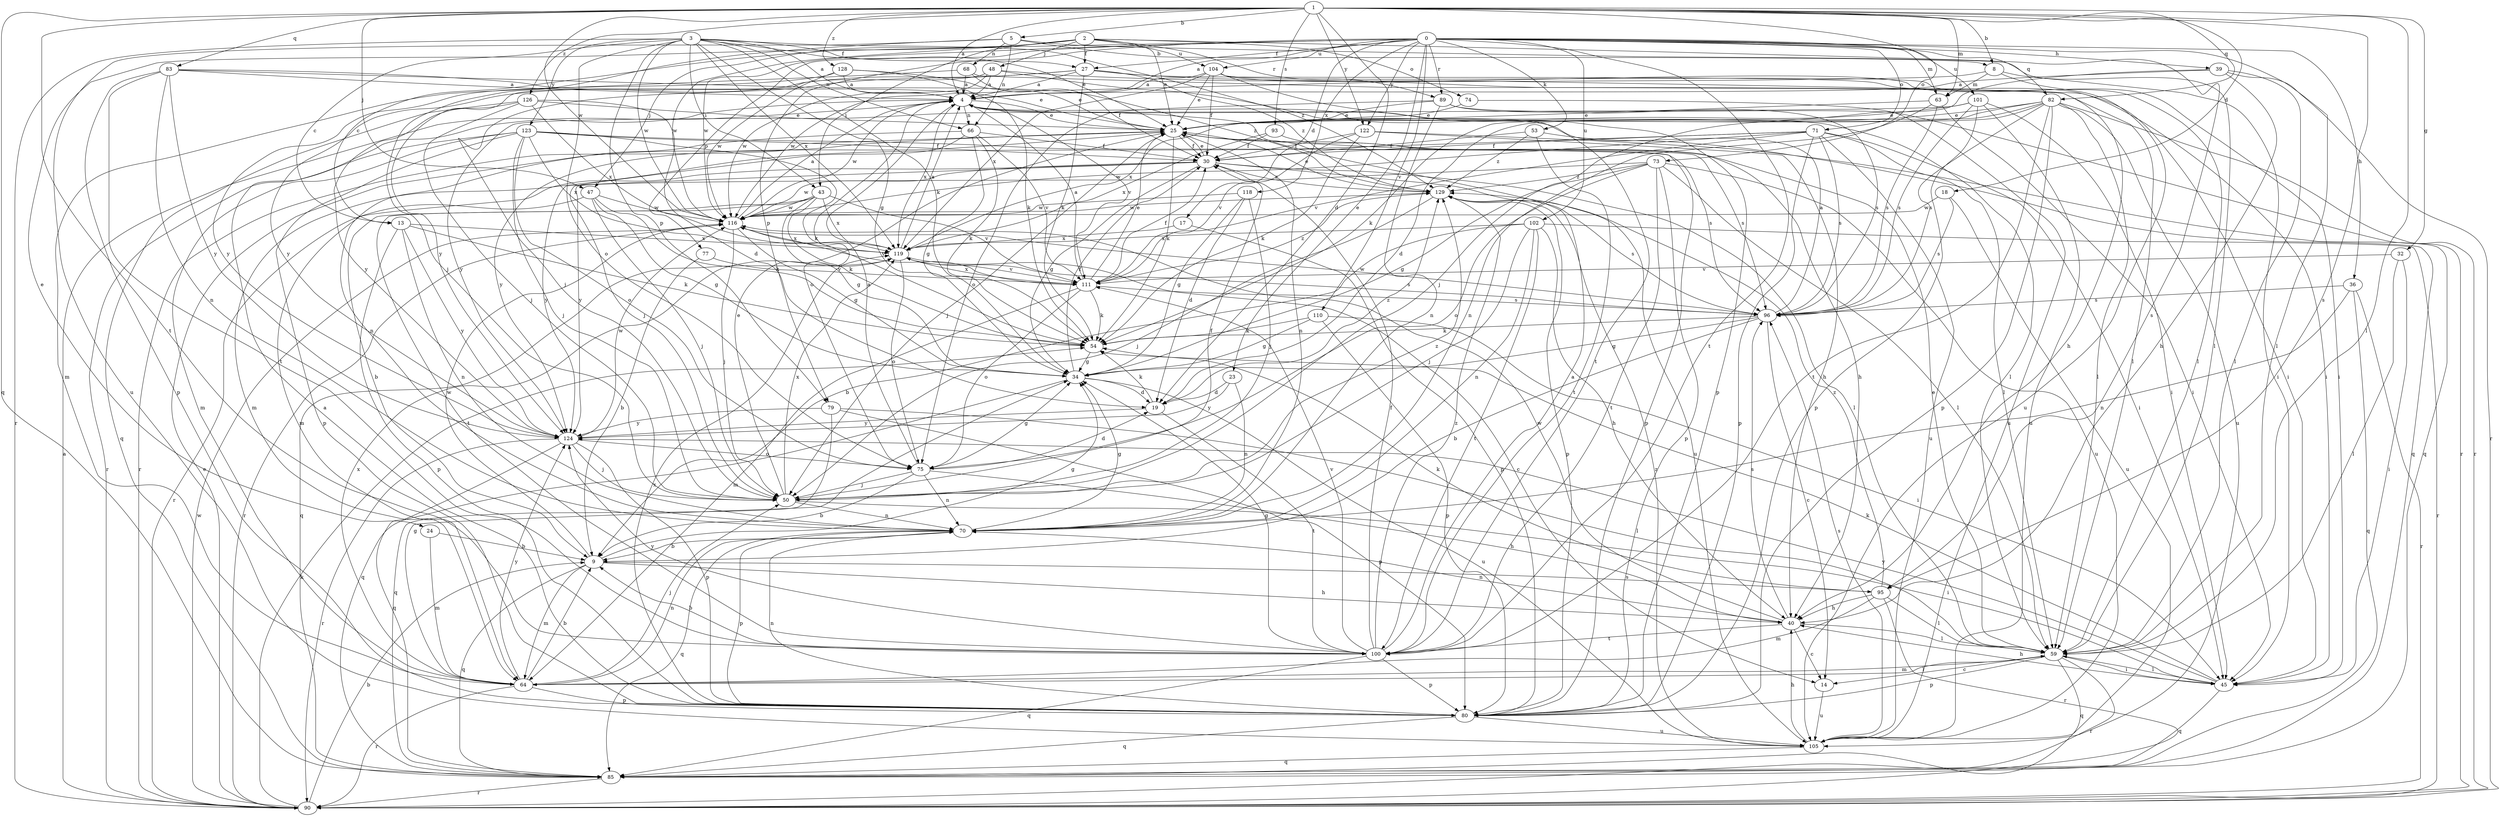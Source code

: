 strict digraph  {
0;
1;
2;
3;
4;
5;
8;
9;
13;
14;
17;
18;
19;
23;
24;
25;
27;
30;
32;
34;
36;
39;
40;
43;
45;
47;
48;
50;
53;
54;
59;
63;
64;
66;
68;
70;
71;
73;
74;
75;
77;
79;
80;
82;
83;
85;
89;
90;
93;
95;
96;
100;
101;
102;
104;
105;
110;
111;
116;
118;
119;
122;
123;
124;
126;
128;
129;
0 -> 4  [label=a];
0 -> 13  [label=c];
0 -> 17  [label=d];
0 -> 23  [label=e];
0 -> 27  [label=f];
0 -> 36  [label=h];
0 -> 39  [label=h];
0 -> 53  [label=k];
0 -> 59  [label=l];
0 -> 63  [label=m];
0 -> 71  [label=o];
0 -> 77  [label=p];
0 -> 79  [label=p];
0 -> 82  [label=q];
0 -> 89  [label=r];
0 -> 100  [label=t];
0 -> 101  [label=u];
0 -> 102  [label=u];
0 -> 104  [label=u];
0 -> 110  [label=v];
0 -> 116  [label=w];
0 -> 118  [label=x];
0 -> 122  [label=y];
1 -> 4  [label=a];
1 -> 5  [label=b];
1 -> 8  [label=b];
1 -> 18  [label=d];
1 -> 19  [label=d];
1 -> 32  [label=g];
1 -> 47  [label=j];
1 -> 59  [label=l];
1 -> 63  [label=m];
1 -> 73  [label=o];
1 -> 82  [label=q];
1 -> 83  [label=q];
1 -> 85  [label=q];
1 -> 93  [label=s];
1 -> 95  [label=s];
1 -> 100  [label=t];
1 -> 116  [label=w];
1 -> 122  [label=y];
1 -> 126  [label=z];
1 -> 128  [label=z];
2 -> 24  [label=e];
2 -> 25  [label=e];
2 -> 27  [label=f];
2 -> 43  [label=i];
2 -> 47  [label=j];
2 -> 48  [label=j];
2 -> 74  [label=o];
2 -> 89  [label=r];
2 -> 95  [label=s];
2 -> 104  [label=u];
2 -> 116  [label=w];
3 -> 4  [label=a];
3 -> 13  [label=c];
3 -> 25  [label=e];
3 -> 27  [label=f];
3 -> 34  [label=g];
3 -> 43  [label=i];
3 -> 54  [label=k];
3 -> 66  [label=n];
3 -> 75  [label=o];
3 -> 79  [label=p];
3 -> 90  [label=r];
3 -> 116  [label=w];
3 -> 119  [label=x];
3 -> 123  [label=y];
3 -> 129  [label=z];
4 -> 25  [label=e];
4 -> 59  [label=l];
4 -> 66  [label=n];
4 -> 75  [label=o];
4 -> 111  [label=v];
4 -> 116  [label=w];
4 -> 119  [label=x];
5 -> 8  [label=b];
5 -> 50  [label=j];
5 -> 59  [label=l];
5 -> 66  [label=n];
5 -> 68  [label=n];
5 -> 105  [label=u];
8 -> 45  [label=i];
8 -> 63  [label=m];
8 -> 105  [label=u];
8 -> 116  [label=w];
9 -> 34  [label=g];
9 -> 40  [label=h];
9 -> 64  [label=m];
9 -> 85  [label=q];
9 -> 95  [label=s];
9 -> 116  [label=w];
13 -> 54  [label=k];
13 -> 70  [label=n];
13 -> 80  [label=p];
13 -> 119  [label=x];
13 -> 124  [label=y];
14 -> 105  [label=u];
17 -> 80  [label=p];
17 -> 119  [label=x];
18 -> 96  [label=s];
18 -> 105  [label=u];
18 -> 116  [label=w];
19 -> 54  [label=k];
19 -> 100  [label=t];
19 -> 124  [label=y];
19 -> 129  [label=z];
23 -> 19  [label=d];
23 -> 70  [label=n];
23 -> 124  [label=y];
24 -> 9  [label=b];
24 -> 64  [label=m];
25 -> 30  [label=f];
25 -> 50  [label=j];
25 -> 54  [label=k];
25 -> 70  [label=n];
25 -> 80  [label=p];
25 -> 90  [label=r];
25 -> 96  [label=s];
25 -> 124  [label=y];
27 -> 4  [label=a];
27 -> 40  [label=h];
27 -> 45  [label=i];
27 -> 50  [label=j];
27 -> 54  [label=k];
27 -> 124  [label=y];
27 -> 129  [label=z];
30 -> 25  [label=e];
30 -> 34  [label=g];
30 -> 59  [label=l];
30 -> 64  [label=m];
30 -> 105  [label=u];
30 -> 116  [label=w];
30 -> 124  [label=y];
30 -> 129  [label=z];
32 -> 45  [label=i];
32 -> 59  [label=l];
32 -> 111  [label=v];
34 -> 19  [label=d];
34 -> 30  [label=f];
34 -> 85  [label=q];
34 -> 105  [label=u];
36 -> 70  [label=n];
36 -> 85  [label=q];
36 -> 90  [label=r];
36 -> 96  [label=s];
39 -> 4  [label=a];
39 -> 40  [label=h];
39 -> 50  [label=j];
39 -> 59  [label=l];
39 -> 90  [label=r];
40 -> 14  [label=c];
40 -> 59  [label=l];
40 -> 70  [label=n];
40 -> 96  [label=s];
40 -> 100  [label=t];
40 -> 116  [label=w];
43 -> 9  [label=b];
43 -> 34  [label=g];
43 -> 54  [label=k];
43 -> 100  [label=t];
43 -> 111  [label=v];
43 -> 116  [label=w];
43 -> 119  [label=x];
45 -> 40  [label=h];
45 -> 54  [label=k];
45 -> 59  [label=l];
45 -> 85  [label=q];
45 -> 124  [label=y];
47 -> 34  [label=g];
47 -> 50  [label=j];
47 -> 54  [label=k];
47 -> 90  [label=r];
47 -> 116  [label=w];
48 -> 4  [label=a];
48 -> 45  [label=i];
48 -> 100  [label=t];
48 -> 116  [label=w];
48 -> 124  [label=y];
50 -> 25  [label=e];
50 -> 30  [label=f];
50 -> 45  [label=i];
50 -> 70  [label=n];
50 -> 119  [label=x];
50 -> 129  [label=z];
53 -> 30  [label=f];
53 -> 85  [label=q];
53 -> 100  [label=t];
53 -> 129  [label=z];
54 -> 34  [label=g];
59 -> 14  [label=c];
59 -> 25  [label=e];
59 -> 45  [label=i];
59 -> 64  [label=m];
59 -> 80  [label=p];
59 -> 85  [label=q];
59 -> 90  [label=r];
63 -> 25  [label=e];
63 -> 45  [label=i];
63 -> 70  [label=n];
63 -> 96  [label=s];
64 -> 9  [label=b];
64 -> 34  [label=g];
64 -> 50  [label=j];
64 -> 59  [label=l];
64 -> 70  [label=n];
64 -> 80  [label=p];
64 -> 90  [label=r];
64 -> 119  [label=x];
64 -> 124  [label=y];
66 -> 30  [label=f];
66 -> 34  [label=g];
66 -> 50  [label=j];
66 -> 54  [label=k];
66 -> 70  [label=n];
66 -> 111  [label=v];
68 -> 4  [label=a];
68 -> 30  [label=f];
68 -> 59  [label=l];
68 -> 64  [label=m];
70 -> 9  [label=b];
70 -> 34  [label=g];
70 -> 80  [label=p];
70 -> 85  [label=q];
71 -> 30  [label=f];
71 -> 45  [label=i];
71 -> 59  [label=l];
71 -> 64  [label=m];
71 -> 80  [label=p];
71 -> 96  [label=s];
71 -> 105  [label=u];
71 -> 111  [label=v];
71 -> 116  [label=w];
73 -> 34  [label=g];
73 -> 59  [label=l];
73 -> 75  [label=o];
73 -> 80  [label=p];
73 -> 100  [label=t];
73 -> 105  [label=u];
73 -> 124  [label=y];
73 -> 129  [label=z];
74 -> 25  [label=e];
74 -> 105  [label=u];
75 -> 4  [label=a];
75 -> 9  [label=b];
75 -> 19  [label=d];
75 -> 34  [label=g];
75 -> 40  [label=h];
75 -> 50  [label=j];
75 -> 70  [label=n];
77 -> 9  [label=b];
77 -> 111  [label=v];
79 -> 59  [label=l];
79 -> 80  [label=p];
79 -> 85  [label=q];
79 -> 124  [label=y];
80 -> 4  [label=a];
80 -> 70  [label=n];
80 -> 85  [label=q];
80 -> 105  [label=u];
80 -> 119  [label=x];
82 -> 19  [label=d];
82 -> 25  [label=e];
82 -> 54  [label=k];
82 -> 59  [label=l];
82 -> 80  [label=p];
82 -> 90  [label=r];
82 -> 96  [label=s];
82 -> 100  [label=t];
82 -> 105  [label=u];
82 -> 119  [label=x];
83 -> 4  [label=a];
83 -> 25  [label=e];
83 -> 70  [label=n];
83 -> 80  [label=p];
83 -> 100  [label=t];
83 -> 124  [label=y];
83 -> 129  [label=z];
85 -> 90  [label=r];
89 -> 25  [label=e];
89 -> 70  [label=n];
89 -> 75  [label=o];
89 -> 90  [label=r];
89 -> 96  [label=s];
90 -> 4  [label=a];
90 -> 9  [label=b];
90 -> 25  [label=e];
90 -> 54  [label=k];
90 -> 116  [label=w];
93 -> 30  [label=f];
93 -> 40  [label=h];
93 -> 119  [label=x];
95 -> 40  [label=h];
95 -> 54  [label=k];
95 -> 59  [label=l];
95 -> 64  [label=m];
95 -> 90  [label=r];
95 -> 129  [label=z];
96 -> 4  [label=a];
96 -> 9  [label=b];
96 -> 14  [label=c];
96 -> 34  [label=g];
96 -> 54  [label=k];
96 -> 116  [label=w];
100 -> 4  [label=a];
100 -> 9  [label=b];
100 -> 30  [label=f];
100 -> 34  [label=g];
100 -> 80  [label=p];
100 -> 85  [label=q];
100 -> 111  [label=v];
100 -> 124  [label=y];
100 -> 129  [label=z];
101 -> 25  [label=e];
101 -> 45  [label=i];
101 -> 80  [label=p];
101 -> 96  [label=s];
101 -> 105  [label=u];
101 -> 124  [label=y];
102 -> 9  [label=b];
102 -> 40  [label=h];
102 -> 50  [label=j];
102 -> 70  [label=n];
102 -> 90  [label=r];
102 -> 100  [label=t];
102 -> 119  [label=x];
104 -> 4  [label=a];
104 -> 25  [label=e];
104 -> 30  [label=f];
104 -> 45  [label=i];
104 -> 59  [label=l];
104 -> 80  [label=p];
104 -> 119  [label=x];
105 -> 40  [label=h];
105 -> 85  [label=q];
105 -> 96  [label=s];
105 -> 129  [label=z];
110 -> 34  [label=g];
110 -> 45  [label=i];
110 -> 54  [label=k];
110 -> 80  [label=p];
111 -> 4  [label=a];
111 -> 25  [label=e];
111 -> 30  [label=f];
111 -> 54  [label=k];
111 -> 64  [label=m];
111 -> 75  [label=o];
111 -> 96  [label=s];
111 -> 119  [label=x];
111 -> 129  [label=z];
116 -> 4  [label=a];
116 -> 34  [label=g];
116 -> 50  [label=j];
116 -> 90  [label=r];
116 -> 111  [label=v];
116 -> 119  [label=x];
118 -> 19  [label=d];
118 -> 34  [label=g];
118 -> 50  [label=j];
118 -> 116  [label=w];
119 -> 4  [label=a];
119 -> 14  [label=c];
119 -> 75  [label=o];
119 -> 85  [label=q];
119 -> 96  [label=s];
119 -> 111  [label=v];
122 -> 30  [label=f];
122 -> 40  [label=h];
122 -> 54  [label=k];
122 -> 85  [label=q];
122 -> 111  [label=v];
123 -> 30  [label=f];
123 -> 50  [label=j];
123 -> 54  [label=k];
123 -> 64  [label=m];
123 -> 75  [label=o];
123 -> 80  [label=p];
123 -> 90  [label=r];
123 -> 96  [label=s];
123 -> 119  [label=x];
124 -> 50  [label=j];
124 -> 75  [label=o];
124 -> 80  [label=p];
124 -> 85  [label=q];
124 -> 90  [label=r];
124 -> 116  [label=w];
126 -> 19  [label=d];
126 -> 25  [label=e];
126 -> 50  [label=j];
126 -> 85  [label=q];
126 -> 119  [label=x];
126 -> 124  [label=y];
128 -> 4  [label=a];
128 -> 25  [label=e];
128 -> 54  [label=k];
128 -> 116  [label=w];
128 -> 124  [label=y];
129 -> 25  [label=e];
129 -> 50  [label=j];
129 -> 80  [label=p];
129 -> 96  [label=s];
129 -> 116  [label=w];
}
